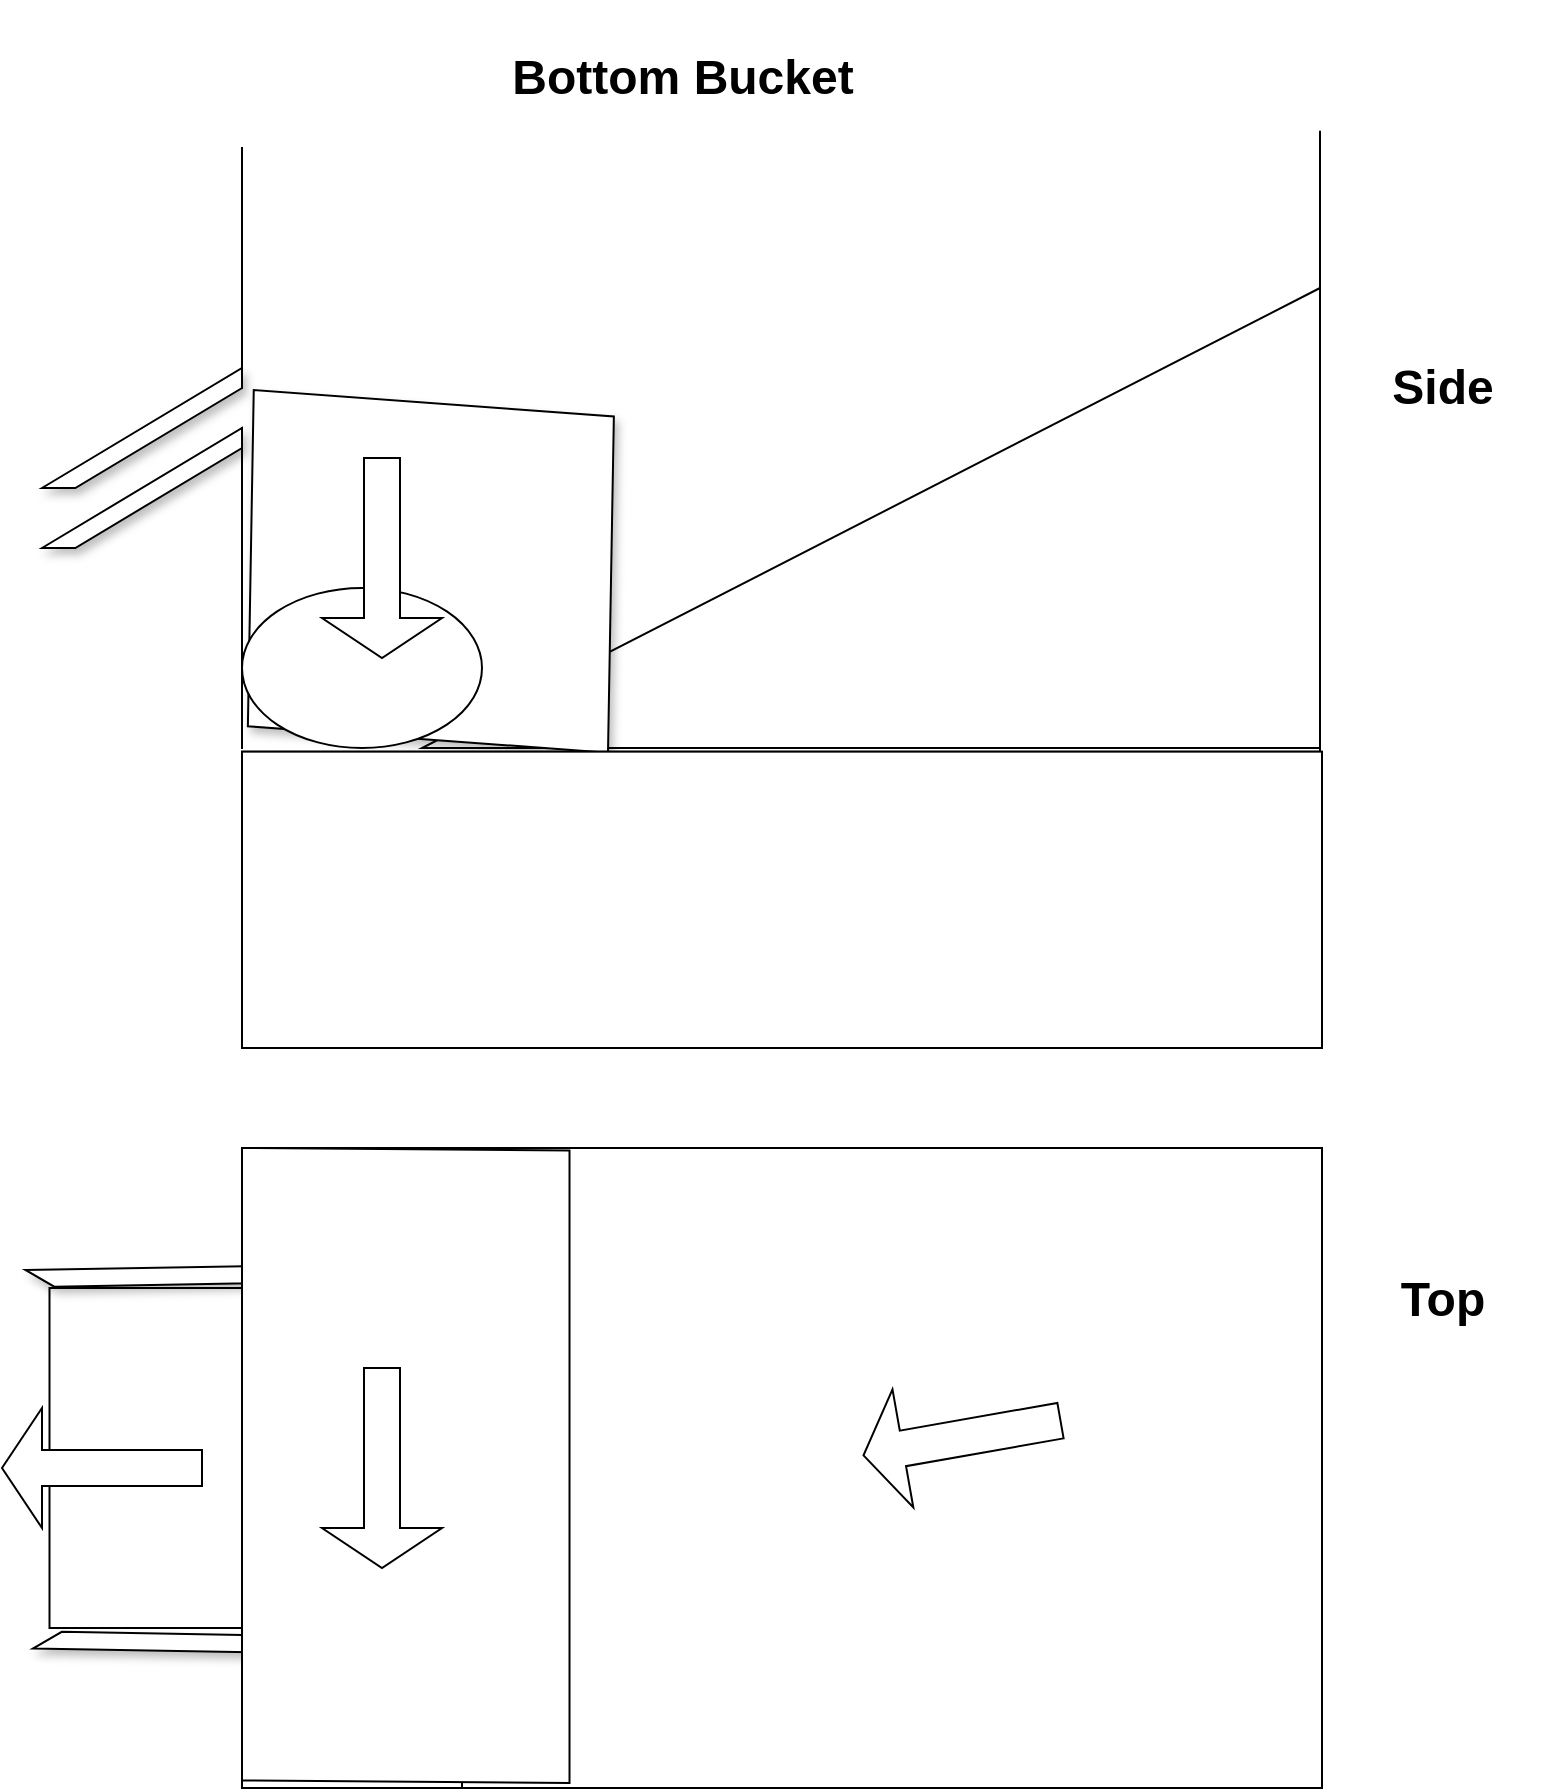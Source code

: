 <mxfile version="20.2.2" type="github" pages="2">
  <diagram id="u2JGVooj85GUmdJrXcnZ" name="Bottom Bucket">
    <mxGraphModel dx="2062" dy="1154" grid="1" gridSize="10" guides="1" tooltips="1" connect="1" arrows="1" fold="1" page="1" pageScale="1" pageWidth="850" pageHeight="1100" math="0" shadow="0">
      <root>
        <mxCell id="0" />
        <mxCell id="1" parent="0" />
        <mxCell id="f5xVuYe9uK0l2XjgxMrE-16" value="" style="verticalLabelPosition=bottom;verticalAlign=top;html=1;shape=mxgraph.basic.orthogonal_triangle;rounded=0;shadow=0;flipH=1;" parent="1" vertex="1">
          <mxGeometry x="270" y="140" width="449" height="230" as="geometry" />
        </mxCell>
        <mxCell id="QOlr3V_T8zt_DQbqpUFj-14" value="" style="shape=parallelogram;perimeter=parallelogramPerimeter;whiteSpace=wrap;html=1;fixedSize=1;shadow=1;rotation=-89;size=10;" parent="1" vertex="1">
          <mxGeometry x="185.36" y="191.56" width="178.15" height="180.26" as="geometry" />
        </mxCell>
        <mxCell id="QOlr3V_T8zt_DQbqpUFj-11" value="" style="shape=parallelogram;perimeter=parallelogramPerimeter;whiteSpace=wrap;html=1;fixedSize=1;shadow=0;rotation=0;size=0;" parent="1" vertex="1">
          <mxGeometry x="83.75" y="640" width="180" height="170" as="geometry" />
        </mxCell>
        <mxCell id="QOlr3V_T8zt_DQbqpUFj-10" value="" style="verticalLabelPosition=bottom;verticalAlign=top;html=1;shape=mxgraph.basic.diag_stripe;dx=10;shadow=1;flipV=1;rotation=-30;" parent="1" vertex="1">
          <mxGeometry x="83.75" y="791.25" width="100" height="60" as="geometry" />
        </mxCell>
        <mxCell id="QOlr3V_T8zt_DQbqpUFj-9" value="" style="verticalLabelPosition=bottom;verticalAlign=top;html=1;shape=mxgraph.basic.diag_stripe;dx=10;rotation=30;shadow=1;" parent="1" vertex="1">
          <mxGeometry x="80" y="600" width="100" height="60" as="geometry" />
        </mxCell>
        <mxCell id="f5xVuYe9uK0l2XjgxMrE-10" value="" style="verticalLabelPosition=bottom;verticalAlign=top;html=1;shape=mxgraph.basic.diag_stripe;dx=10;rounded=0;shadow=1;" parent="1" vertex="1">
          <mxGeometry x="80" y="210" width="100" height="60" as="geometry" />
        </mxCell>
        <mxCell id="f5xVuYe9uK0l2XjgxMrE-13" value="" style="shape=partialRectangle;whiteSpace=wrap;html=1;right=0;top=0;bottom=0;fillColor=none;routingCenterX=-0.5;rounded=0;shadow=0;" parent="1" vertex="1">
          <mxGeometry x="180" y="210" width="120" height="160" as="geometry" />
        </mxCell>
        <mxCell id="f5xVuYe9uK0l2XjgxMrE-18" value="" style="shape=partialRectangle;whiteSpace=wrap;html=1;right=0;top=0;bottom=0;fillColor=none;routingCenterX=-0.5;rounded=0;shadow=0;" parent="1" vertex="1">
          <mxGeometry x="180" y="70" width="120" height="120" as="geometry" />
        </mxCell>
        <mxCell id="f5xVuYe9uK0l2XjgxMrE-20" value="" style="verticalLabelPosition=bottom;verticalAlign=top;html=1;shape=mxgraph.basic.diag_stripe;dx=10;rounded=0;shadow=1;" parent="1" vertex="1">
          <mxGeometry x="80" y="180" width="100" height="60" as="geometry" />
        </mxCell>
        <mxCell id="QOlr3V_T8zt_DQbqpUFj-1" value="Side" style="text;strokeColor=none;fillColor=none;html=1;fontSize=24;fontStyle=1;verticalAlign=middle;align=center;" parent="1" vertex="1">
          <mxGeometry x="730" y="170" width="100" height="40" as="geometry" />
        </mxCell>
        <mxCell id="QOlr3V_T8zt_DQbqpUFj-2" value="" style="rounded=0;whiteSpace=wrap;html=1;" parent="1" vertex="1">
          <mxGeometry x="180" y="570" width="540" height="320" as="geometry" />
        </mxCell>
        <mxCell id="QOlr3V_T8zt_DQbqpUFj-5" value="" style="shape=step;perimeter=stepPerimeter;whiteSpace=wrap;html=1;fixedSize=1;flipH=1;size=0;" parent="1" vertex="1">
          <mxGeometry x="290" y="570" width="430" height="320" as="geometry" />
        </mxCell>
        <mxCell id="QOlr3V_T8zt_DQbqpUFj-3" value="" style="shape=parallelogram;perimeter=parallelogramPerimeter;whiteSpace=wrap;html=1;fixedSize=1;flipH=1;flipV=1;rotation=-90;size=1.25;" parent="1" vertex="1">
          <mxGeometry x="103.13" y="646.88" width="317.5" height="163.75" as="geometry" />
        </mxCell>
        <mxCell id="QOlr3V_T8zt_DQbqpUFj-4" value="" style="shape=singleArrow;direction=south;whiteSpace=wrap;html=1;" parent="1" vertex="1">
          <mxGeometry x="220" y="680" width="60" height="100" as="geometry" />
        </mxCell>
        <mxCell id="QOlr3V_T8zt_DQbqpUFj-7" value="" style="shape=singleArrow;direction=west;whiteSpace=wrap;html=1;rotation=-10;" parent="1" vertex="1">
          <mxGeometry x="490" y="685" width="100" height="60" as="geometry" />
        </mxCell>
        <mxCell id="QOlr3V_T8zt_DQbqpUFj-8" value="" style="ellipse;whiteSpace=wrap;html=1;" parent="1" vertex="1">
          <mxGeometry x="180" y="290" width="120" height="80" as="geometry" />
        </mxCell>
        <mxCell id="f5xVuYe9uK0l2XjgxMrE-7" value="" style="shape=singleArrow;direction=south;whiteSpace=wrap;html=1;rounded=0;" parent="1" vertex="1">
          <mxGeometry x="220" y="225" width="60" height="100" as="geometry" />
        </mxCell>
        <mxCell id="QOlr3V_T8zt_DQbqpUFj-12" value="" style="shape=singleArrow;direction=west;whiteSpace=wrap;html=1;shadow=0;" parent="1" vertex="1">
          <mxGeometry x="60" y="700" width="100" height="60" as="geometry" />
        </mxCell>
        <mxCell id="QOlr3V_T8zt_DQbqpUFj-13" value="Top" style="text;strokeColor=none;fillColor=none;html=1;fontSize=24;fontStyle=1;verticalAlign=middle;align=center;shadow=0;" parent="1" vertex="1">
          <mxGeometry x="730" y="626.25" width="100" height="40" as="geometry" />
        </mxCell>
        <mxCell id="f5xVuYe9uK0l2XjgxMrE-12" value="" style="shape=partialRectangle;whiteSpace=wrap;html=1;top=0;left=0;fillColor=none;rounded=0;shadow=0;" parent="1" vertex="1">
          <mxGeometry x="180" y="61.82" width="539" height="310" as="geometry" />
        </mxCell>
        <mxCell id="QOlr3V_T8zt_DQbqpUFj-15" value="Bottom Bucket" style="text;strokeColor=none;fillColor=none;html=1;fontSize=24;fontStyle=1;verticalAlign=middle;align=center;shadow=1;" parent="1" vertex="1">
          <mxGeometry x="260" width="280" height="70" as="geometry" />
        </mxCell>
        <mxCell id="IujG3R1bnzVYVLpEdApE-1" value="" style="rounded=0;whiteSpace=wrap;html=1;" vertex="1" parent="1">
          <mxGeometry x="180" y="371.82" width="540" height="148.18" as="geometry" />
        </mxCell>
      </root>
    </mxGraphModel>
  </diagram>
  <diagram id="Tg9n7DexKCbusGg9JVvR" name="Side Slide">
    <mxGraphModel dx="2062" dy="2254" grid="1" gridSize="10" guides="1" tooltips="1" connect="1" arrows="1" fold="1" page="1" pageScale="1" pageWidth="850" pageHeight="1100" math="0" shadow="0">
      <root>
        <mxCell id="0" />
        <mxCell id="1" parent="0" />
        <mxCell id="wYujfobW8twm6gLRUSLj-9" value="" style="shape=cylinder3;whiteSpace=wrap;html=1;boundedLbl=1;backgroundOutline=1;size=15;" vertex="1" parent="1">
          <mxGeometry x="147.5" y="-1010" width="75" height="90" as="geometry" />
        </mxCell>
        <mxCell id="BG-bOIxgwAE_as1Ot2Ih-1" value="Side Slide" style="text;strokeColor=none;fillColor=none;html=1;fontSize=24;fontStyle=1;verticalAlign=middle;align=center;shadow=1;" parent="1" vertex="1">
          <mxGeometry x="300" y="-1100" width="240" height="70" as="geometry" />
        </mxCell>
        <mxCell id="wYujfobW8twm6gLRUSLj-3" value="" style="shape=cylinder3;whiteSpace=wrap;html=1;boundedLbl=1;backgroundOutline=1;size=15;rotation=-85;" vertex="1" parent="1">
          <mxGeometry x="393" y="-1000" width="65" height="400" as="geometry" />
        </mxCell>
        <mxCell id="wYujfobW8twm6gLRUSLj-10" value="" style="shape=cylinder3;whiteSpace=wrap;html=1;boundedLbl=1;backgroundOutline=1;size=15;lid=0;" vertex="1" parent="1">
          <mxGeometry x="147.5" y="-1000" width="75" height="80" as="geometry" />
        </mxCell>
      </root>
    </mxGraphModel>
  </diagram>
</mxfile>
